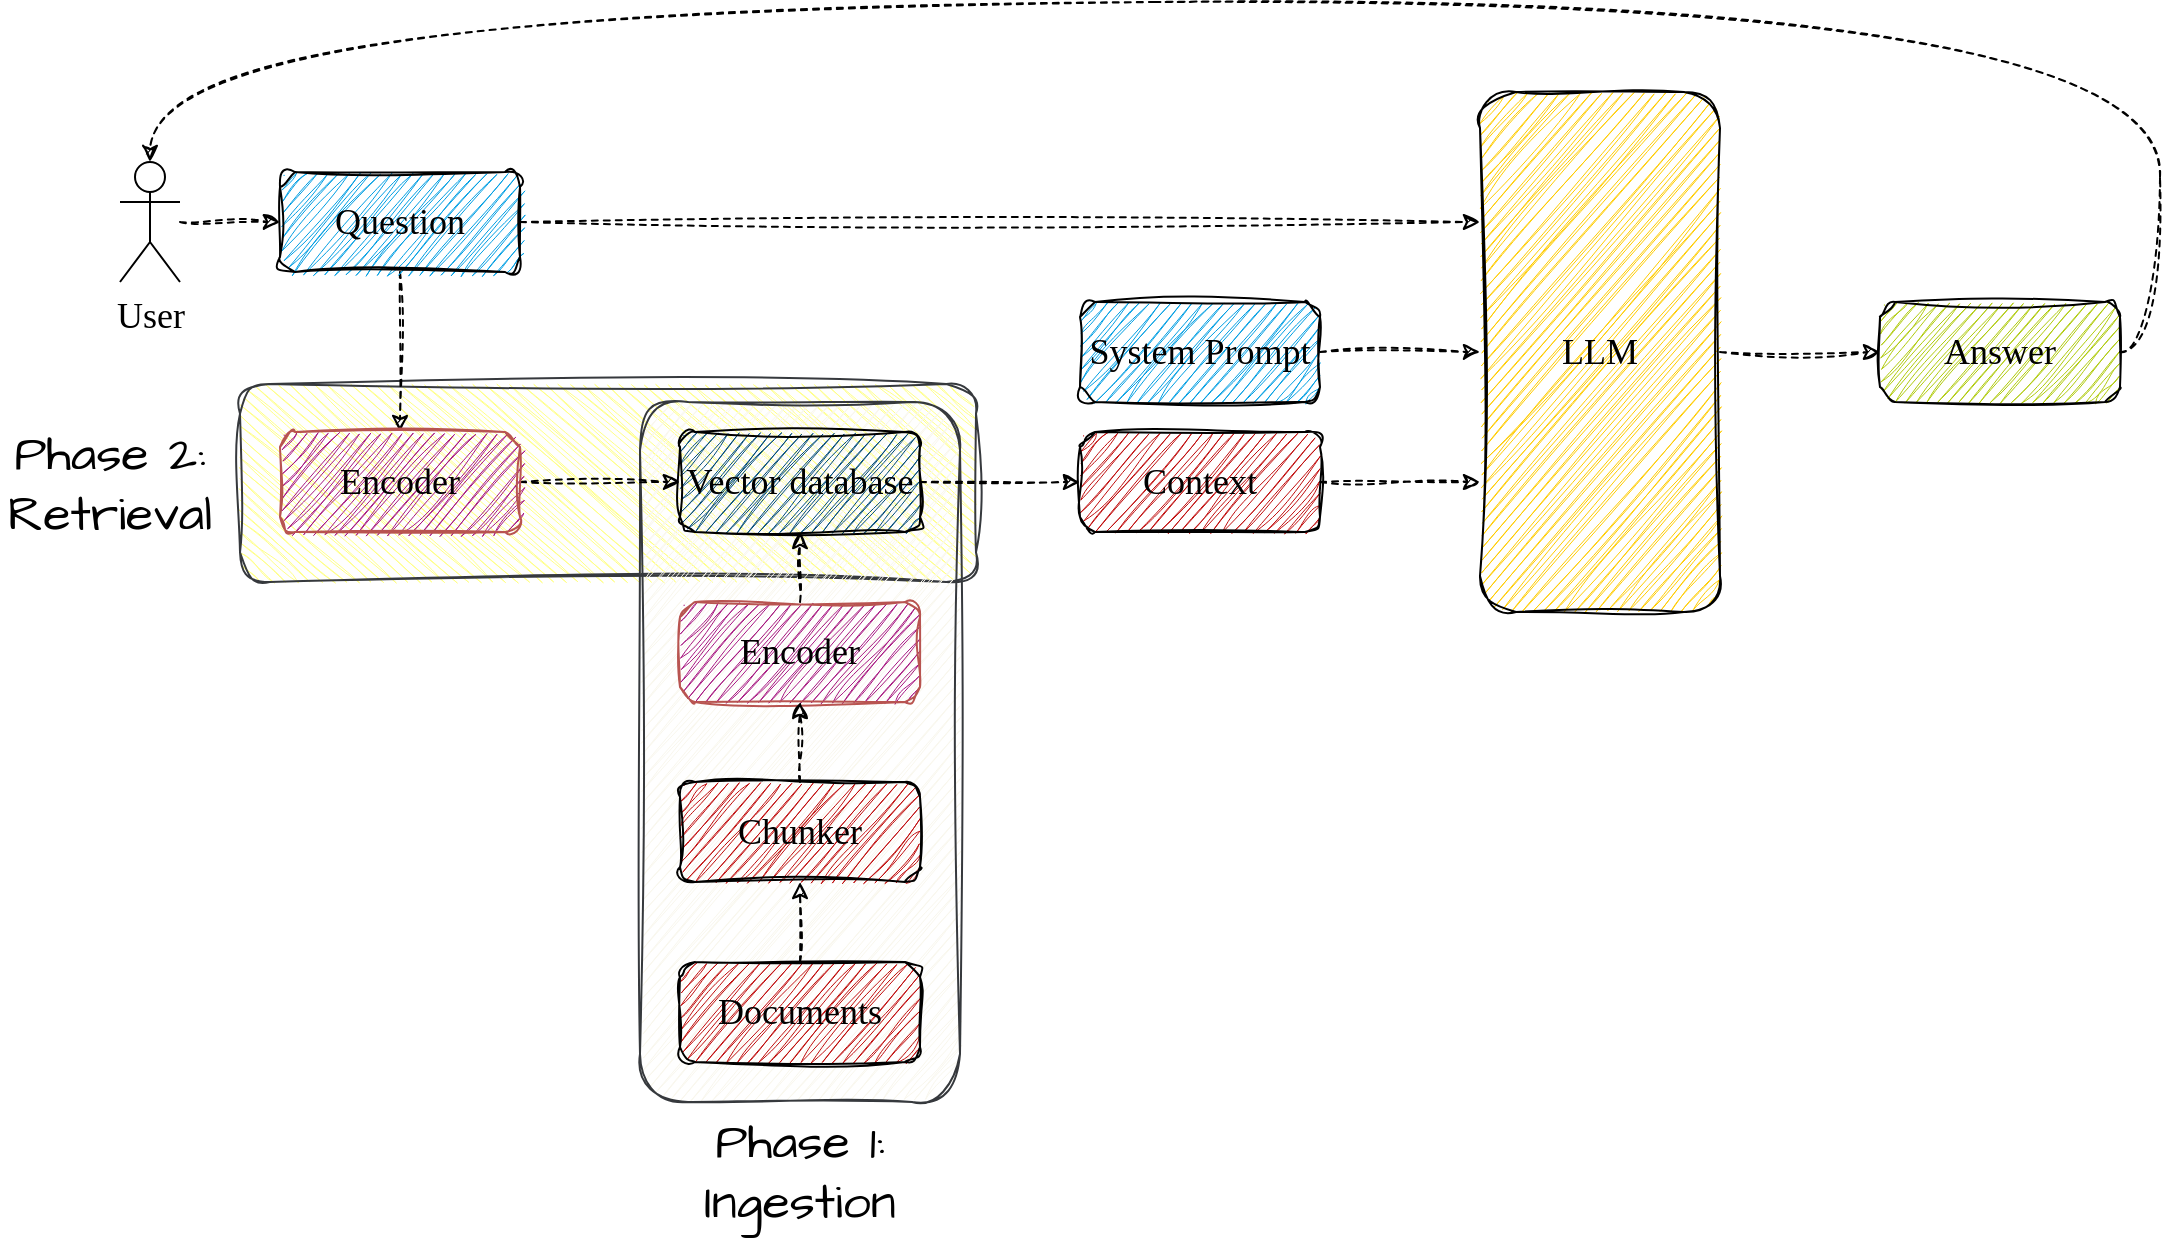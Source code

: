 <mxfile version="24.7.17">
  <diagram name="Page-1" id="T98ECuhCOmR21A7yI2N-">
    <mxGraphModel dx="2261" dy="2050" grid="1" gridSize="10" guides="1" tooltips="1" connect="1" arrows="1" fold="1" page="1" pageScale="1" pageWidth="827" pageHeight="1169" math="0" shadow="0">
      <root>
        <mxCell id="0" />
        <mxCell id="1" parent="0" />
        <mxCell id="0ZT8yjthSdz7A3_AptYp-3" value="" style="rounded=1;whiteSpace=wrap;html=1;sketch=1;hachureGap=4;jiggle=2;curveFitting=1;fontFamily=Architects Daughter;fontSource=https%3A%2F%2Ffonts.googleapis.com%2Fcss%3Ffamily%3DArchitects%2BDaughter;direction=south;fillColor=#ffff88;strokeColor=#36393d;" vertex="1" parent="1">
          <mxGeometry x="20" y="141" width="368" height="99" as="geometry" />
        </mxCell>
        <mxCell id="0ZT8yjthSdz7A3_AptYp-2" value="" style="rounded=1;whiteSpace=wrap;html=1;hachureGap=4;fontFamily=Architects Daughter;fontSource=https%3A%2F%2Ffonts.googleapis.com%2Fcss%3Ffamily%3DArchitects%2BDaughter;fillColor=#f9f7ed;strokeColor=#36393d;sketch=1;curveFitting=1;jiggle=2;" vertex="1" parent="1">
          <mxGeometry x="220" y="150" width="160" height="350" as="geometry" />
        </mxCell>
        <mxCell id="NUPz52GFxoV2HE7ubkeM-10" style="edgeStyle=orthogonalEdgeStyle;rounded=0;orthogonalLoop=1;jettySize=auto;html=1;exitX=0.5;exitY=1;exitDx=0;exitDy=0;entryX=0.5;entryY=0;entryDx=0;entryDy=0;dashed=1;sketch=1;curveFitting=1;jiggle=2;fontFamily=Kalam;fontSource=https%3A%2F%2Ffonts.googleapis.com%2Fcss%3Ffamily%3DKalam;fontSize=18;flowAnimation=1;" parent="1" source="NUPz52GFxoV2HE7ubkeM-1" target="NUPz52GFxoV2HE7ubkeM-2" edge="1">
          <mxGeometry relative="1" as="geometry" />
        </mxCell>
        <mxCell id="NUPz52GFxoV2HE7ubkeM-11" style="edgeStyle=orthogonalEdgeStyle;rounded=0;orthogonalLoop=1;jettySize=auto;html=1;exitX=1;exitY=0.5;exitDx=0;exitDy=0;entryX=0;entryY=0.25;entryDx=0;entryDy=0;dashed=1;fontFamily=Kalam;fontSource=https%3A%2F%2Ffonts.googleapis.com%2Fcss%3Ffamily%3DKalam;fontSize=18;flowAnimation=1;sketch=1;curveFitting=1;jiggle=2;" parent="1" source="NUPz52GFxoV2HE7ubkeM-1" target="NUPz52GFxoV2HE7ubkeM-8" edge="1">
          <mxGeometry relative="1" as="geometry" />
        </mxCell>
        <mxCell id="NUPz52GFxoV2HE7ubkeM-1" value="Question" style="rounded=1;whiteSpace=wrap;html=1;sketch=1;curveFitting=1;jiggle=2;shadow=0;glass=0;fontFamily=Kalam;fillColor=#009ee3;fontSource=https%3A%2F%2Ffonts.googleapis.com%2Fcss%3Ffamily%3DKalam;fontSize=18;" parent="1" vertex="1">
          <mxGeometry x="40" y="35" width="120" height="50" as="geometry" />
        </mxCell>
        <mxCell id="NUPz52GFxoV2HE7ubkeM-12" style="edgeStyle=orthogonalEdgeStyle;rounded=0;orthogonalLoop=1;jettySize=auto;html=1;exitX=1;exitY=0.5;exitDx=0;exitDy=0;entryX=0;entryY=0.5;entryDx=0;entryDy=0;dashed=1;sketch=1;curveFitting=1;jiggle=2;fontFamily=Kalam;fontSource=https%3A%2F%2Ffonts.googleapis.com%2Fcss%3Ffamily%3DKalam;fontSize=18;flowAnimation=1;" parent="1" source="NUPz52GFxoV2HE7ubkeM-2" target="NUPz52GFxoV2HE7ubkeM-3" edge="1">
          <mxGeometry relative="1" as="geometry" />
        </mxCell>
        <mxCell id="NUPz52GFxoV2HE7ubkeM-2" value="Encoder" style="rounded=1;whiteSpace=wrap;html=1;sketch=1;curveFitting=1;jiggle=2;shadow=0;glass=0;fontFamily=Kalam;labelBackgroundColor=none;fillColor=#a61680;gradientColor=none;strokeColor=#b85450;gradientDirection=radial;fontSource=https%3A%2F%2Ffonts.googleapis.com%2Fcss%3Ffamily%3DKalam;fontSize=18;" parent="1" vertex="1">
          <mxGeometry x="40" y="165" width="120" height="50" as="geometry" />
        </mxCell>
        <mxCell id="NUPz52GFxoV2HE7ubkeM-15" style="edgeStyle=orthogonalEdgeStyle;rounded=0;orthogonalLoop=1;jettySize=auto;html=1;exitX=1;exitY=0.5;exitDx=0;exitDy=0;dashed=1;sketch=1;curveFitting=1;jiggle=2;fontFamily=Kalam;fontSource=https%3A%2F%2Ffonts.googleapis.com%2Fcss%3Ffamily%3DKalam;fontSize=18;flowAnimation=1;" parent="1" source="NUPz52GFxoV2HE7ubkeM-3" target="NUPz52GFxoV2HE7ubkeM-6" edge="1">
          <mxGeometry relative="1" as="geometry" />
        </mxCell>
        <mxCell id="NUPz52GFxoV2HE7ubkeM-3" value="Vector database" style="rounded=1;whiteSpace=wrap;html=1;sketch=1;curveFitting=1;jiggle=2;shadow=0;glass=0;fontFamily=Kalam;fillColor=#004a78;fontSource=https%3A%2F%2Ffonts.googleapis.com%2Fcss%3Ffamily%3DKalam;fontSize=18;" parent="1" vertex="1">
          <mxGeometry x="240" y="165" width="120" height="50" as="geometry" />
        </mxCell>
        <mxCell id="NUPz52GFxoV2HE7ubkeM-14" style="edgeStyle=orthogonalEdgeStyle;rounded=0;orthogonalLoop=1;jettySize=auto;html=1;exitX=0.5;exitY=0;exitDx=0;exitDy=0;entryX=0.5;entryY=1;entryDx=0;entryDy=0;dashed=1;sketch=1;curveFitting=1;jiggle=2;fontFamily=Kalam;fontSource=https%3A%2F%2Ffonts.googleapis.com%2Fcss%3Ffamily%3DKalam;fontSize=18;flowAnimation=1;" parent="1" source="NUPz52GFxoV2HE7ubkeM-4" target="NUPz52GFxoV2HE7ubkeM-3" edge="1">
          <mxGeometry relative="1" as="geometry" />
        </mxCell>
        <mxCell id="NUPz52GFxoV2HE7ubkeM-4" value="Encoder" style="rounded=1;whiteSpace=wrap;html=1;sketch=1;curveFitting=1;jiggle=2;shadow=0;glass=0;fontFamily=Kalam;labelBackgroundColor=none;fillColor=#a61680;gradientColor=none;strokeColor=#b85450;gradientDirection=radial;fontSource=https%3A%2F%2Ffonts.googleapis.com%2Fcss%3Ffamily%3DKalam;fontSize=18;" parent="1" vertex="1">
          <mxGeometry x="240" y="250" width="120" height="50" as="geometry" />
        </mxCell>
        <mxCell id="zeIoBE59kH-IcufE_Mm6-2" style="edgeStyle=orthogonalEdgeStyle;rounded=0;orthogonalLoop=1;jettySize=auto;html=1;sketch=1;curveFitting=1;jiggle=2;dashed=1;flowAnimation=1;" parent="1" source="NUPz52GFxoV2HE7ubkeM-5" target="zeIoBE59kH-IcufE_Mm6-1" edge="1">
          <mxGeometry relative="1" as="geometry" />
        </mxCell>
        <mxCell id="NUPz52GFxoV2HE7ubkeM-5" value="Documents" style="rounded=1;whiteSpace=wrap;html=1;sketch=1;curveFitting=1;jiggle=2;shadow=0;glass=0;fontFamily=Kalam;fillColor=#c00d0d;fontSource=https%3A%2F%2Ffonts.googleapis.com%2Fcss%3Ffamily%3DKalam;fontSize=18;" parent="1" vertex="1">
          <mxGeometry x="240" y="430" width="120" height="50" as="geometry" />
        </mxCell>
        <mxCell id="NUPz52GFxoV2HE7ubkeM-17" style="edgeStyle=orthogonalEdgeStyle;rounded=0;orthogonalLoop=1;jettySize=auto;html=1;exitX=1;exitY=0.5;exitDx=0;exitDy=0;entryX=0;entryY=0.75;entryDx=0;entryDy=0;dashed=1;sketch=1;curveFitting=1;jiggle=2;fontFamily=Kalam;fontSource=https%3A%2F%2Ffonts.googleapis.com%2Fcss%3Ffamily%3DKalam;fontSize=18;flowAnimation=1;" parent="1" source="NUPz52GFxoV2HE7ubkeM-6" target="NUPz52GFxoV2HE7ubkeM-8" edge="1">
          <mxGeometry relative="1" as="geometry" />
        </mxCell>
        <mxCell id="NUPz52GFxoV2HE7ubkeM-6" value="Context" style="rounded=1;whiteSpace=wrap;html=1;sketch=1;curveFitting=1;jiggle=2;shadow=0;glass=0;fontFamily=Kalam;fillColor=#c00d0d;fontSource=https%3A%2F%2Ffonts.googleapis.com%2Fcss%3Ffamily%3DKalam;fontSize=18;" parent="1" vertex="1">
          <mxGeometry x="440" y="165" width="120" height="50" as="geometry" />
        </mxCell>
        <mxCell id="NUPz52GFxoV2HE7ubkeM-16" style="edgeStyle=orthogonalEdgeStyle;rounded=0;orthogonalLoop=1;jettySize=auto;html=1;exitX=1;exitY=0.5;exitDx=0;exitDy=0;entryX=0;entryY=0.5;entryDx=0;entryDy=0;dashed=1;sketch=1;curveFitting=1;jiggle=2;fontFamily=Kalam;fontSource=https%3A%2F%2Ffonts.googleapis.com%2Fcss%3Ffamily%3DKalam;fontSize=18;flowAnimation=1;" parent="1" source="NUPz52GFxoV2HE7ubkeM-7" target="NUPz52GFxoV2HE7ubkeM-8" edge="1">
          <mxGeometry relative="1" as="geometry" />
        </mxCell>
        <mxCell id="NUPz52GFxoV2HE7ubkeM-7" value="System Prompt" style="rounded=1;whiteSpace=wrap;html=1;shadow=0;glass=0;fontFamily=Kalam;fillColor=#009ee3;sketch=1;curveFitting=1;jiggle=2;fontSource=https%3A%2F%2Ffonts.googleapis.com%2Fcss%3Ffamily%3DKalam;fontSize=18;" parent="1" vertex="1">
          <mxGeometry x="440" y="100" width="120" height="50" as="geometry" />
        </mxCell>
        <mxCell id="NUPz52GFxoV2HE7ubkeM-18" style="edgeStyle=orthogonalEdgeStyle;rounded=0;orthogonalLoop=1;jettySize=auto;html=1;entryX=0;entryY=0.5;entryDx=0;entryDy=0;dashed=1;sketch=1;curveFitting=1;jiggle=2;fontFamily=Kalam;fontSource=https%3A%2F%2Ffonts.googleapis.com%2Fcss%3Ffamily%3DKalam;fontSize=18;flowAnimation=1;" parent="1" source="NUPz52GFxoV2HE7ubkeM-8" target="NUPz52GFxoV2HE7ubkeM-9" edge="1">
          <mxGeometry relative="1" as="geometry" />
        </mxCell>
        <mxCell id="NUPz52GFxoV2HE7ubkeM-8" value="LLM" style="rounded=1;whiteSpace=wrap;html=1;sketch=1;curveFitting=1;jiggle=2;shadow=0;glass=0;fontFamily=Kalam;fillColor=#ffcc00;fontSource=https%3A%2F%2Ffonts.googleapis.com%2Fcss%3Ffamily%3DKalam;fontSize=18;" parent="1" vertex="1">
          <mxGeometry x="640" y="-5" width="120" height="260" as="geometry" />
        </mxCell>
        <mxCell id="NUPz52GFxoV2HE7ubkeM-9" value="Answer" style="rounded=1;whiteSpace=wrap;html=1;sketch=1;curveFitting=1;jiggle=2;shadow=0;glass=0;fontFamily=Kalam;fillColor=#afca0a;fontSource=https%3A%2F%2Ffonts.googleapis.com%2Fcss%3Ffamily%3DKalam;fontSize=18;" parent="1" vertex="1">
          <mxGeometry x="840" y="100" width="120" height="50" as="geometry" />
        </mxCell>
        <mxCell id="NUPz52GFxoV2HE7ubkeM-20" style="edgeStyle=orthogonalEdgeStyle;rounded=0;orthogonalLoop=1;jettySize=auto;html=1;entryX=0;entryY=0.5;entryDx=0;entryDy=0;dashed=1;sketch=1;curveFitting=1;jiggle=2;fontFamily=Kalam;fontSource=https%3A%2F%2Ffonts.googleapis.com%2Fcss%3Ffamily%3DKalam;fontSize=18;flowAnimation=1;" parent="1" source="NUPz52GFxoV2HE7ubkeM-19" target="NUPz52GFxoV2HE7ubkeM-1" edge="1">
          <mxGeometry relative="1" as="geometry" />
        </mxCell>
        <mxCell id="NUPz52GFxoV2HE7ubkeM-19" value="User" style="shape=umlActor;verticalLabelPosition=bottom;verticalAlign=top;html=1;outlineConnect=0;fontFamily=Kalam;fontSource=https%3A%2F%2Ffonts.googleapis.com%2Fcss%3Ffamily%3DKalam;fontSize=18;" parent="1" vertex="1">
          <mxGeometry x="-40" y="30" width="30" height="60" as="geometry" />
        </mxCell>
        <mxCell id="NUPz52GFxoV2HE7ubkeM-23" style="edgeStyle=orthogonalEdgeStyle;rounded=0;orthogonalLoop=1;jettySize=auto;html=1;exitX=1;exitY=0.5;exitDx=0;exitDy=0;entryX=0.5;entryY=0;entryDx=0;entryDy=0;entryPerimeter=0;dashed=1;sketch=1;curveFitting=1;jiggle=2;curved=1;fontFamily=Kalam;fontSource=https%3A%2F%2Ffonts.googleapis.com%2Fcss%3Ffamily%3DKalam;fontSize=18;flowAnimation=1;" parent="1" source="NUPz52GFxoV2HE7ubkeM-9" target="NUPz52GFxoV2HE7ubkeM-19" edge="1">
          <mxGeometry relative="1" as="geometry">
            <Array as="points">
              <mxPoint x="980" y="125" />
              <mxPoint x="980" y="-50" />
              <mxPoint x="-25" y="-50" />
            </Array>
          </mxGeometry>
        </mxCell>
        <mxCell id="zeIoBE59kH-IcufE_Mm6-3" style="edgeStyle=orthogonalEdgeStyle;rounded=0;orthogonalLoop=1;jettySize=auto;html=1;exitX=0.5;exitY=0;exitDx=0;exitDy=0;entryX=0.5;entryY=1;entryDx=0;entryDy=0;sketch=1;curveFitting=1;jiggle=2;dashed=1;flowAnimation=1;" parent="1" source="zeIoBE59kH-IcufE_Mm6-1" target="NUPz52GFxoV2HE7ubkeM-4" edge="1">
          <mxGeometry relative="1" as="geometry" />
        </mxCell>
        <mxCell id="zeIoBE59kH-IcufE_Mm6-1" value="Chunker" style="rounded=1;whiteSpace=wrap;html=1;sketch=1;curveFitting=1;jiggle=2;shadow=0;glass=0;fontFamily=Kalam;fillColor=#c00d0d;fontSource=https%3A%2F%2Ffonts.googleapis.com%2Fcss%3Ffamily%3DKalam;fontSize=18;" parent="1" vertex="1">
          <mxGeometry x="240" y="340" width="120" height="50" as="geometry" />
        </mxCell>
        <mxCell id="0ZT8yjthSdz7A3_AptYp-4" value="&lt;font style=&quot;font-size: 25px;&quot;&gt;Phase 1: Ingestion&lt;/font&gt;" style="text;html=1;align=center;verticalAlign=middle;whiteSpace=wrap;rounded=0;fontFamily=Architects Daughter;fontSource=https%3A%2F%2Ffonts.googleapis.com%2Fcss%3Ffamily%3DArchitects%2BDaughter;" vertex="1" parent="1">
          <mxGeometry x="245" y="500" width="110" height="70" as="geometry" />
        </mxCell>
        <mxCell id="0ZT8yjthSdz7A3_AptYp-5" value="&lt;font style=&quot;font-size: 25px;&quot;&gt;Phase 2: Retrieval&lt;/font&gt;" style="text;html=1;align=center;verticalAlign=middle;whiteSpace=wrap;rounded=0;fontFamily=Architects Daughter;fontSource=https%3A%2F%2Ffonts.googleapis.com%2Fcss%3Ffamily%3DArchitects%2BDaughter;" vertex="1" parent="1">
          <mxGeometry x="-100" y="155.5" width="110" height="70" as="geometry" />
        </mxCell>
      </root>
    </mxGraphModel>
  </diagram>
</mxfile>
